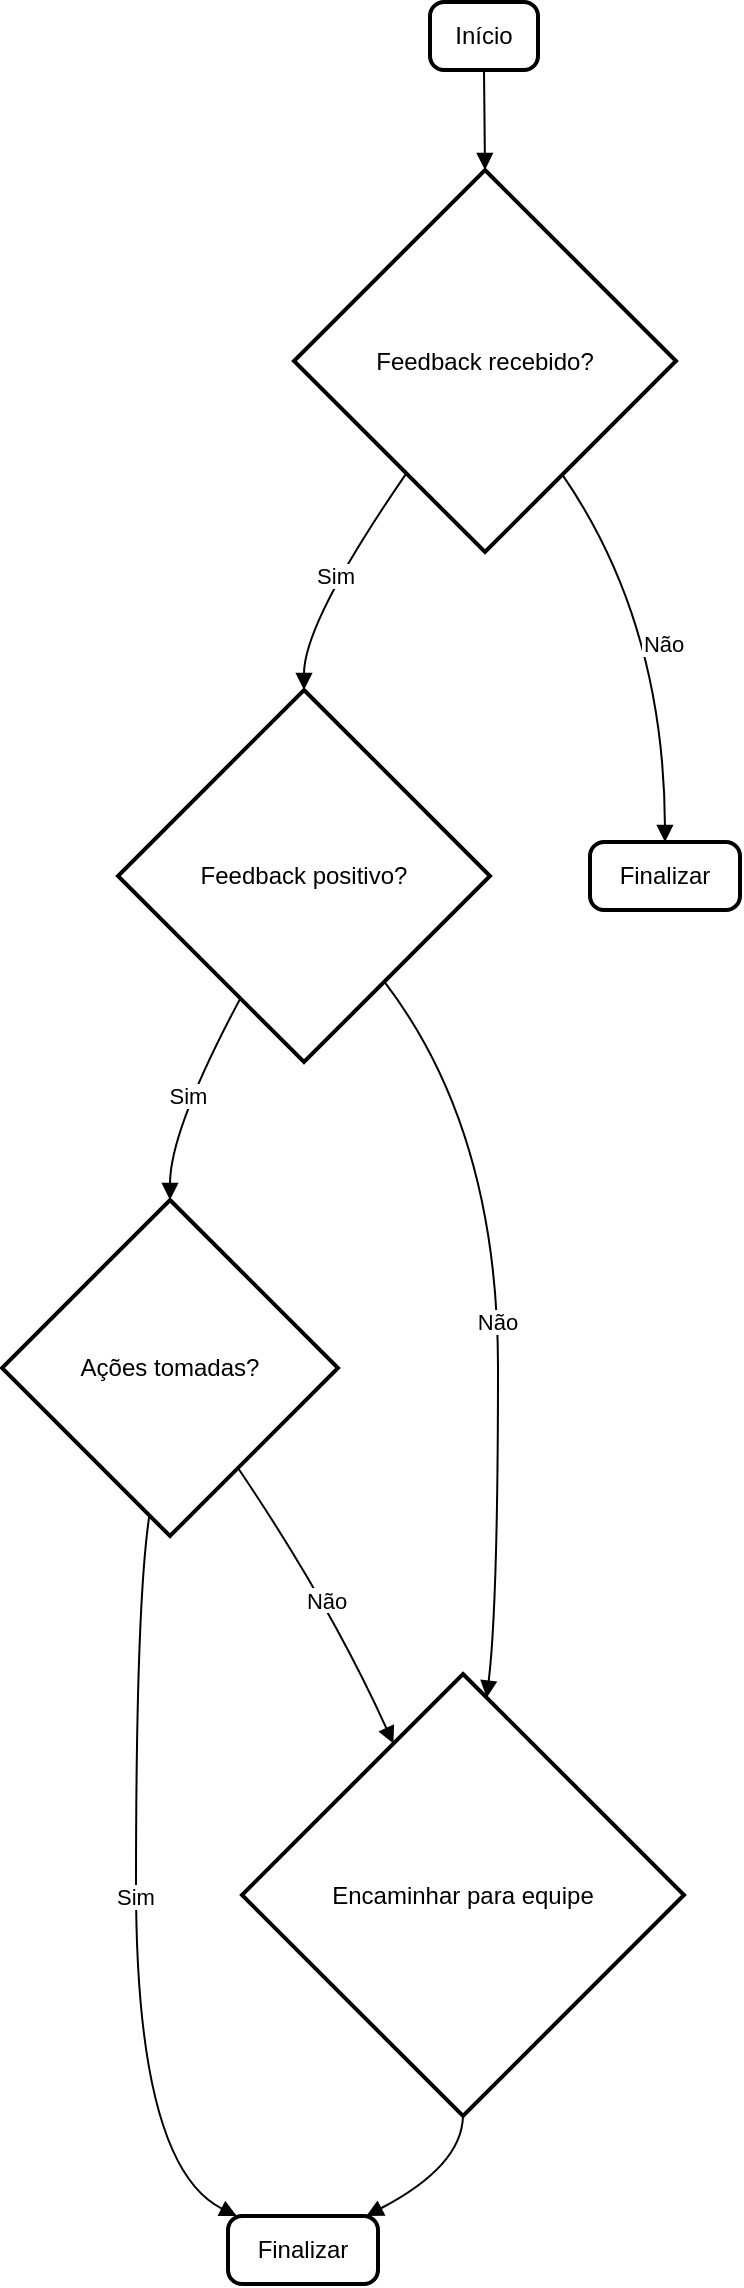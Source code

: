 <mxfile version="24.6.5" type="github">
  <diagram name="Página-1" id="L1MOwD9uBOgL3of3geqX">
    <mxGraphModel>
      <root>
        <mxCell id="0" />
        <mxCell id="1" parent="0" />
        <mxCell id="2" value="Início" style="rounded=1;absoluteArcSize=1;arcSize=14;whiteSpace=wrap;strokeWidth=2;" vertex="1" parent="1">
          <mxGeometry x="214" width="54" height="34" as="geometry" />
        </mxCell>
        <mxCell id="3" value="Feedback recebido?" style="rhombus;strokeWidth=2;whiteSpace=wrap;" vertex="1" parent="1">
          <mxGeometry x="146" y="84" width="191" height="191" as="geometry" />
        </mxCell>
        <mxCell id="4" value="Feedback positivo?" style="rhombus;strokeWidth=2;whiteSpace=wrap;" vertex="1" parent="1">
          <mxGeometry x="58" y="344" width="186" height="186" as="geometry" />
        </mxCell>
        <mxCell id="5" value="Finalizar" style="rounded=1;absoluteArcSize=1;arcSize=14;whiteSpace=wrap;strokeWidth=2;" vertex="1" parent="1">
          <mxGeometry x="294" y="420" width="75" height="34" as="geometry" />
        </mxCell>
        <mxCell id="6" value="Ações tomadas?" style="rhombus;strokeWidth=2;whiteSpace=wrap;" vertex="1" parent="1">
          <mxGeometry y="599" width="168" height="168" as="geometry" />
        </mxCell>
        <mxCell id="7" value="Encaminhar para equipe" style="rhombus;strokeWidth=2;whiteSpace=wrap;" vertex="1" parent="1">
          <mxGeometry x="120" y="836" width="221" height="221" as="geometry" />
        </mxCell>
        <mxCell id="8" value="Finalizar" style="rounded=1;absoluteArcSize=1;arcSize=14;whiteSpace=wrap;strokeWidth=2;" vertex="1" parent="1">
          <mxGeometry x="113" y="1107" width="75" height="34" as="geometry" />
        </mxCell>
        <mxCell id="9" value="" style="curved=1;startArrow=none;endArrow=block;exitX=0.5;exitY=1;entryX=0.5;entryY=0;" edge="1" parent="1" source="2" target="3">
          <mxGeometry relative="1" as="geometry">
            <Array as="points" />
          </mxGeometry>
        </mxCell>
        <mxCell id="10" value="Sim" style="curved=1;startArrow=none;endArrow=block;exitX=0.15;exitY=1;entryX=0.5;entryY=0;" edge="1" parent="1" source="3" target="4">
          <mxGeometry relative="1" as="geometry">
            <Array as="points">
              <mxPoint x="151" y="310" />
            </Array>
          </mxGeometry>
        </mxCell>
        <mxCell id="11" value="Não" style="curved=1;startArrow=none;endArrow=block;exitX=0.84;exitY=1;entryX=0.5;entryY=-0.01;" edge="1" parent="1" source="3" target="5">
          <mxGeometry relative="1" as="geometry">
            <Array as="points">
              <mxPoint x="331" y="310" />
            </Array>
          </mxGeometry>
        </mxCell>
        <mxCell id="12" value="Sim" style="curved=1;startArrow=none;endArrow=block;exitX=0.24;exitY=1;entryX=0.5;entryY=0;" edge="1" parent="1" source="4" target="6">
          <mxGeometry relative="1" as="geometry">
            <Array as="points">
              <mxPoint x="84" y="564" />
            </Array>
          </mxGeometry>
        </mxCell>
        <mxCell id="13" value="Não" style="curved=1;startArrow=none;endArrow=block;exitX=0.88;exitY=1;entryX=0.56;entryY=0;" edge="1" parent="1" source="4" target="7">
          <mxGeometry relative="1" as="geometry">
            <Array as="points">
              <mxPoint x="248" y="564" />
              <mxPoint x="248" y="801" />
            </Array>
          </mxGeometry>
        </mxCell>
        <mxCell id="14" value="Sim" style="curved=1;startArrow=none;endArrow=block;exitX=0.43;exitY=1;entryX=0.05;entryY=-0.01;" edge="1" parent="1" source="6" target="8">
          <mxGeometry relative="1" as="geometry">
            <Array as="points">
              <mxPoint x="67" y="801" />
              <mxPoint x="67" y="1082" />
            </Array>
          </mxGeometry>
        </mxCell>
        <mxCell id="15" value="Não" style="curved=1;startArrow=none;endArrow=block;exitX=0.84;exitY=1;entryX=0.27;entryY=0;" edge="1" parent="1" source="6" target="7">
          <mxGeometry relative="1" as="geometry">
            <Array as="points">
              <mxPoint x="164" y="801" />
            </Array>
          </mxGeometry>
        </mxCell>
        <mxCell id="16" value="" style="curved=1;startArrow=none;endArrow=block;exitX=0.5;exitY=1;entryX=0.93;entryY=-0.01;" edge="1" parent="1" source="7" target="8">
          <mxGeometry relative="1" as="geometry">
            <Array as="points">
              <mxPoint x="230" y="1082" />
            </Array>
          </mxGeometry>
        </mxCell>
      </root>
    </mxGraphModel>
  </diagram>
</mxfile>
